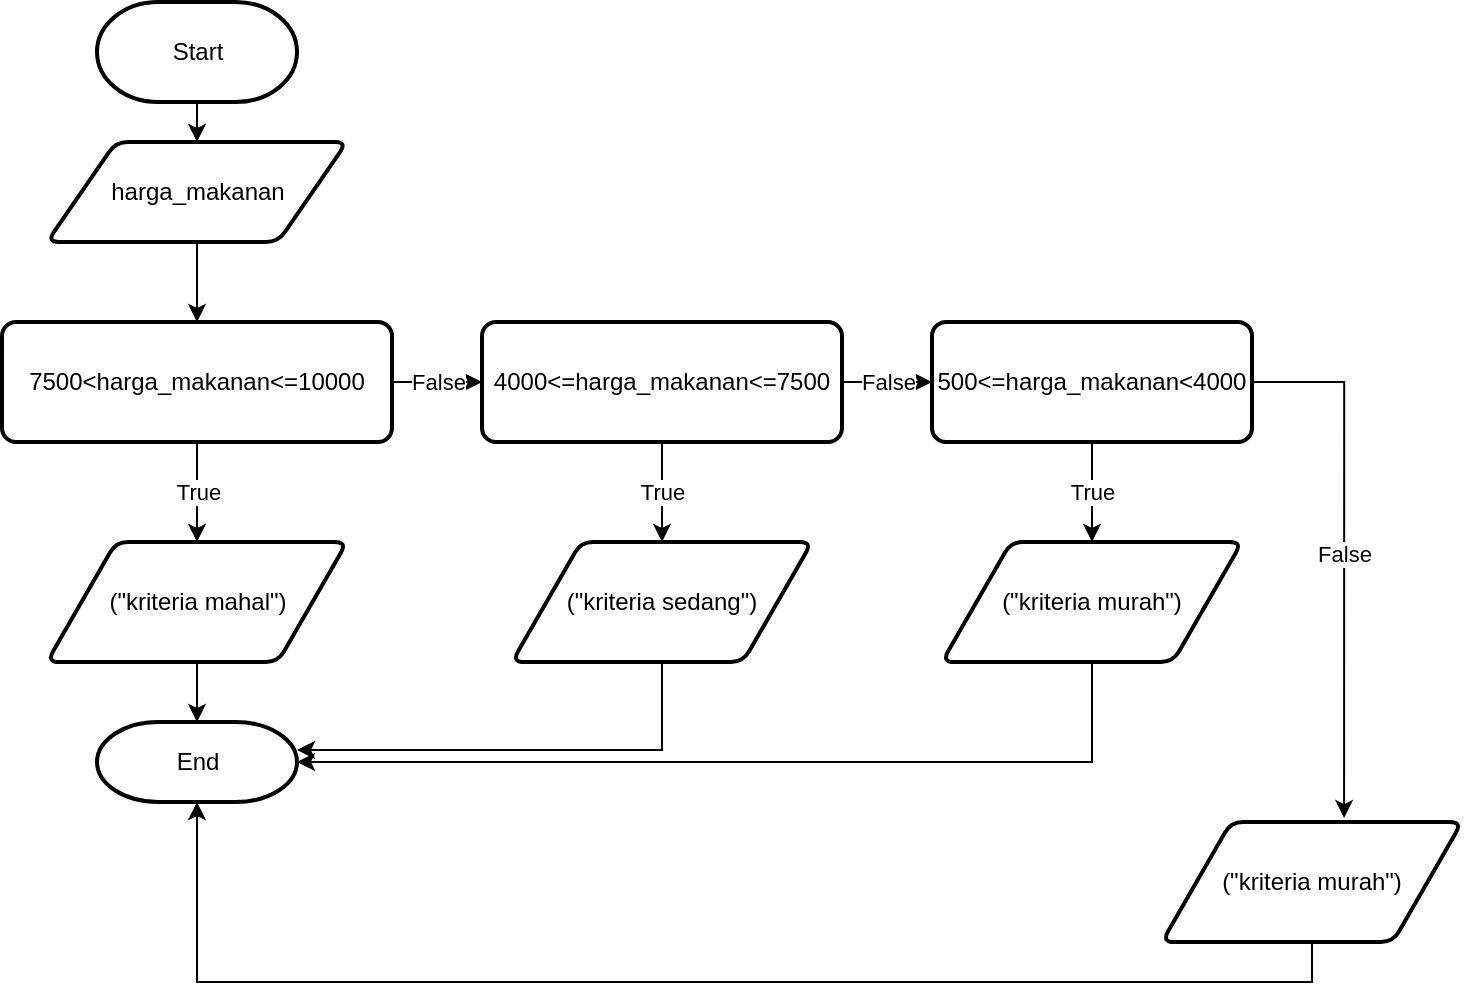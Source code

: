 <mxfile version="14.4.3" type="device"><diagram id="j_Dr78L-diq93mrx5ZKB" name="Page-1"><mxGraphModel dx="436" dy="465" grid="1" gridSize="10" guides="1" tooltips="1" connect="1" arrows="1" fold="1" page="1" pageScale="1" pageWidth="827" pageHeight="1169" math="0" shadow="0"><root><mxCell id="0"/><mxCell id="1" parent="0"/><mxCell id="a70sah6y003ZgRT5kgFZ-10" style="edgeStyle=orthogonalEdgeStyle;rounded=0;orthogonalLoop=1;jettySize=auto;html=1;exitX=0.5;exitY=1;exitDx=0;exitDy=0;exitPerimeter=0;entryX=0.5;entryY=0;entryDx=0;entryDy=0;" edge="1" parent="1" source="a70sah6y003ZgRT5kgFZ-1" target="a70sah6y003ZgRT5kgFZ-2"><mxGeometry relative="1" as="geometry"/></mxCell><mxCell id="a70sah6y003ZgRT5kgFZ-1" value="Start" style="strokeWidth=2;html=1;shape=mxgraph.flowchart.terminator;whiteSpace=wrap;" vertex="1" parent="1"><mxGeometry x="177.5" y="10" width="100" height="50" as="geometry"/></mxCell><mxCell id="a70sah6y003ZgRT5kgFZ-11" style="edgeStyle=orthogonalEdgeStyle;rounded=0;orthogonalLoop=1;jettySize=auto;html=1;exitX=0.5;exitY=1;exitDx=0;exitDy=0;entryX=0.5;entryY=0;entryDx=0;entryDy=0;" edge="1" parent="1" source="a70sah6y003ZgRT5kgFZ-2" target="a70sah6y003ZgRT5kgFZ-3"><mxGeometry relative="1" as="geometry"/></mxCell><mxCell id="a70sah6y003ZgRT5kgFZ-2" value="harga_makanan" style="shape=parallelogram;html=1;strokeWidth=2;perimeter=parallelogramPerimeter;whiteSpace=wrap;rounded=1;arcSize=12;size=0.23;" vertex="1" parent="1"><mxGeometry x="152.5" y="80" width="150" height="50" as="geometry"/></mxCell><mxCell id="a70sah6y003ZgRT5kgFZ-3" value="7500&amp;lt;harga_makanan&amp;lt;=10000" style="rounded=1;whiteSpace=wrap;html=1;absoluteArcSize=1;arcSize=14;strokeWidth=2;" vertex="1" parent="1"><mxGeometry x="130" y="170" width="195" height="60" as="geometry"/></mxCell><mxCell id="a70sah6y003ZgRT5kgFZ-4" value="4000&amp;lt;=harga_makanan&amp;lt;=7500" style="rounded=1;whiteSpace=wrap;html=1;absoluteArcSize=1;arcSize=14;strokeWidth=2;" vertex="1" parent="1"><mxGeometry x="370" y="170" width="180" height="60" as="geometry"/></mxCell><mxCell id="a70sah6y003ZgRT5kgFZ-5" value="500&amp;lt;=harga_makanan&amp;lt;4000" style="rounded=1;whiteSpace=wrap;html=1;absoluteArcSize=1;arcSize=14;strokeWidth=2;" vertex="1" parent="1"><mxGeometry x="595" y="170" width="160" height="60" as="geometry"/></mxCell><mxCell id="a70sah6y003ZgRT5kgFZ-13" style="edgeStyle=orthogonalEdgeStyle;rounded=0;orthogonalLoop=1;jettySize=auto;html=1;exitX=0.5;exitY=1;exitDx=0;exitDy=0;entryX=0.5;entryY=0;entryDx=0;entryDy=0;entryPerimeter=0;" edge="1" parent="1" source="a70sah6y003ZgRT5kgFZ-6" target="a70sah6y003ZgRT5kgFZ-9"><mxGeometry relative="1" as="geometry"/></mxCell><mxCell id="a70sah6y003ZgRT5kgFZ-6" value="(&quot;kriteria mahal&quot;)" style="shape=parallelogram;html=1;strokeWidth=2;perimeter=parallelogramPerimeter;whiteSpace=wrap;rounded=1;arcSize=12;size=0.23;" vertex="1" parent="1"><mxGeometry x="152.5" y="280" width="150" height="60" as="geometry"/></mxCell><mxCell id="a70sah6y003ZgRT5kgFZ-24" style="edgeStyle=orthogonalEdgeStyle;rounded=0;orthogonalLoop=1;jettySize=auto;html=1;exitX=0.5;exitY=1;exitDx=0;exitDy=0;entryX=1;entryY=0.35;entryDx=0;entryDy=0;entryPerimeter=0;" edge="1" parent="1" source="a70sah6y003ZgRT5kgFZ-7" target="a70sah6y003ZgRT5kgFZ-9"><mxGeometry relative="1" as="geometry"/></mxCell><mxCell id="a70sah6y003ZgRT5kgFZ-7" value="(&quot;kriteria sedang&quot;)" style="shape=parallelogram;html=1;strokeWidth=2;perimeter=parallelogramPerimeter;whiteSpace=wrap;rounded=1;arcSize=12;size=0.23;" vertex="1" parent="1"><mxGeometry x="385" y="280" width="150" height="60" as="geometry"/></mxCell><mxCell id="a70sah6y003ZgRT5kgFZ-20" style="edgeStyle=orthogonalEdgeStyle;rounded=0;orthogonalLoop=1;jettySize=auto;html=1;exitX=0.5;exitY=1;exitDx=0;exitDy=0;entryX=1;entryY=0.5;entryDx=0;entryDy=0;entryPerimeter=0;" edge="1" parent="1" source="a70sah6y003ZgRT5kgFZ-8" target="a70sah6y003ZgRT5kgFZ-9"><mxGeometry relative="1" as="geometry"/></mxCell><mxCell id="a70sah6y003ZgRT5kgFZ-8" value="(&quot;kriteria murah&quot;)" style="shape=parallelogram;html=1;strokeWidth=2;perimeter=parallelogramPerimeter;whiteSpace=wrap;rounded=1;arcSize=12;size=0.23;" vertex="1" parent="1"><mxGeometry x="600" y="280" width="150" height="60" as="geometry"/></mxCell><mxCell id="a70sah6y003ZgRT5kgFZ-9" value="End" style="strokeWidth=2;html=1;shape=mxgraph.flowchart.terminator;whiteSpace=wrap;" vertex="1" parent="1"><mxGeometry x="177.5" y="370" width="100" height="40" as="geometry"/></mxCell><mxCell id="a70sah6y003ZgRT5kgFZ-23" style="edgeStyle=orthogonalEdgeStyle;rounded=0;orthogonalLoop=1;jettySize=auto;html=1;exitX=0.5;exitY=1;exitDx=0;exitDy=0;entryX=0.5;entryY=1;entryDx=0;entryDy=0;entryPerimeter=0;" edge="1" parent="1" source="a70sah6y003ZgRT5kgFZ-21" target="a70sah6y003ZgRT5kgFZ-9"><mxGeometry relative="1" as="geometry"/></mxCell><mxCell id="a70sah6y003ZgRT5kgFZ-21" value="(&quot;kriteria murah&quot;)" style="shape=parallelogram;html=1;strokeWidth=2;perimeter=parallelogramPerimeter;whiteSpace=wrap;rounded=1;arcSize=12;size=0.23;" vertex="1" parent="1"><mxGeometry x="710" y="420" width="150" height="60" as="geometry"/></mxCell><mxCell id="a70sah6y003ZgRT5kgFZ-14" value="False" style="edgeStyle=orthogonalEdgeStyle;rounded=0;orthogonalLoop=1;jettySize=auto;html=1;exitX=1;exitY=0.5;exitDx=0;exitDy=0;entryX=0;entryY=0.5;entryDx=0;entryDy=0;" edge="1" parent="1" source="a70sah6y003ZgRT5kgFZ-3" target="a70sah6y003ZgRT5kgFZ-4"><mxGeometry relative="1" as="geometry"/></mxCell><mxCell id="a70sah6y003ZgRT5kgFZ-16" value="False" style="edgeStyle=orthogonalEdgeStyle;rounded=0;orthogonalLoop=1;jettySize=auto;html=1;exitX=1;exitY=0.5;exitDx=0;exitDy=0;entryX=0;entryY=0.5;entryDx=0;entryDy=0;" edge="1" parent="1" source="a70sah6y003ZgRT5kgFZ-4" target="a70sah6y003ZgRT5kgFZ-5"><mxGeometry relative="1" as="geometry"/></mxCell><mxCell id="a70sah6y003ZgRT5kgFZ-22" value="False" style="edgeStyle=orthogonalEdgeStyle;rounded=0;orthogonalLoop=1;jettySize=auto;html=1;exitX=1;exitY=0.5;exitDx=0;exitDy=0;entryX=0.607;entryY=-0.033;entryDx=0;entryDy=0;entryPerimeter=0;" edge="1" parent="1" source="a70sah6y003ZgRT5kgFZ-5" target="a70sah6y003ZgRT5kgFZ-21"><mxGeometry relative="1" as="geometry"/></mxCell><mxCell id="a70sah6y003ZgRT5kgFZ-19" value="True" style="edgeStyle=orthogonalEdgeStyle;rounded=0;orthogonalLoop=1;jettySize=auto;html=1;exitX=0.5;exitY=1;exitDx=0;exitDy=0;entryX=0.5;entryY=0;entryDx=0;entryDy=0;" edge="1" parent="1" source="a70sah6y003ZgRT5kgFZ-5" target="a70sah6y003ZgRT5kgFZ-8"><mxGeometry relative="1" as="geometry"/></mxCell><mxCell id="a70sah6y003ZgRT5kgFZ-15" value="True" style="edgeStyle=orthogonalEdgeStyle;rounded=0;orthogonalLoop=1;jettySize=auto;html=1;exitX=0.5;exitY=1;exitDx=0;exitDy=0;entryX=0.5;entryY=0;entryDx=0;entryDy=0;" edge="1" parent="1" source="a70sah6y003ZgRT5kgFZ-4" target="a70sah6y003ZgRT5kgFZ-7"><mxGeometry relative="1" as="geometry"/></mxCell><mxCell id="a70sah6y003ZgRT5kgFZ-12" value="True" style="edgeStyle=orthogonalEdgeStyle;rounded=0;orthogonalLoop=1;jettySize=auto;html=1;exitX=0.5;exitY=1;exitDx=0;exitDy=0;entryX=0.5;entryY=0;entryDx=0;entryDy=0;" edge="1" parent="1" source="a70sah6y003ZgRT5kgFZ-3" target="a70sah6y003ZgRT5kgFZ-6"><mxGeometry relative="1" as="geometry"/></mxCell></root></mxGraphModel></diagram></mxfile>